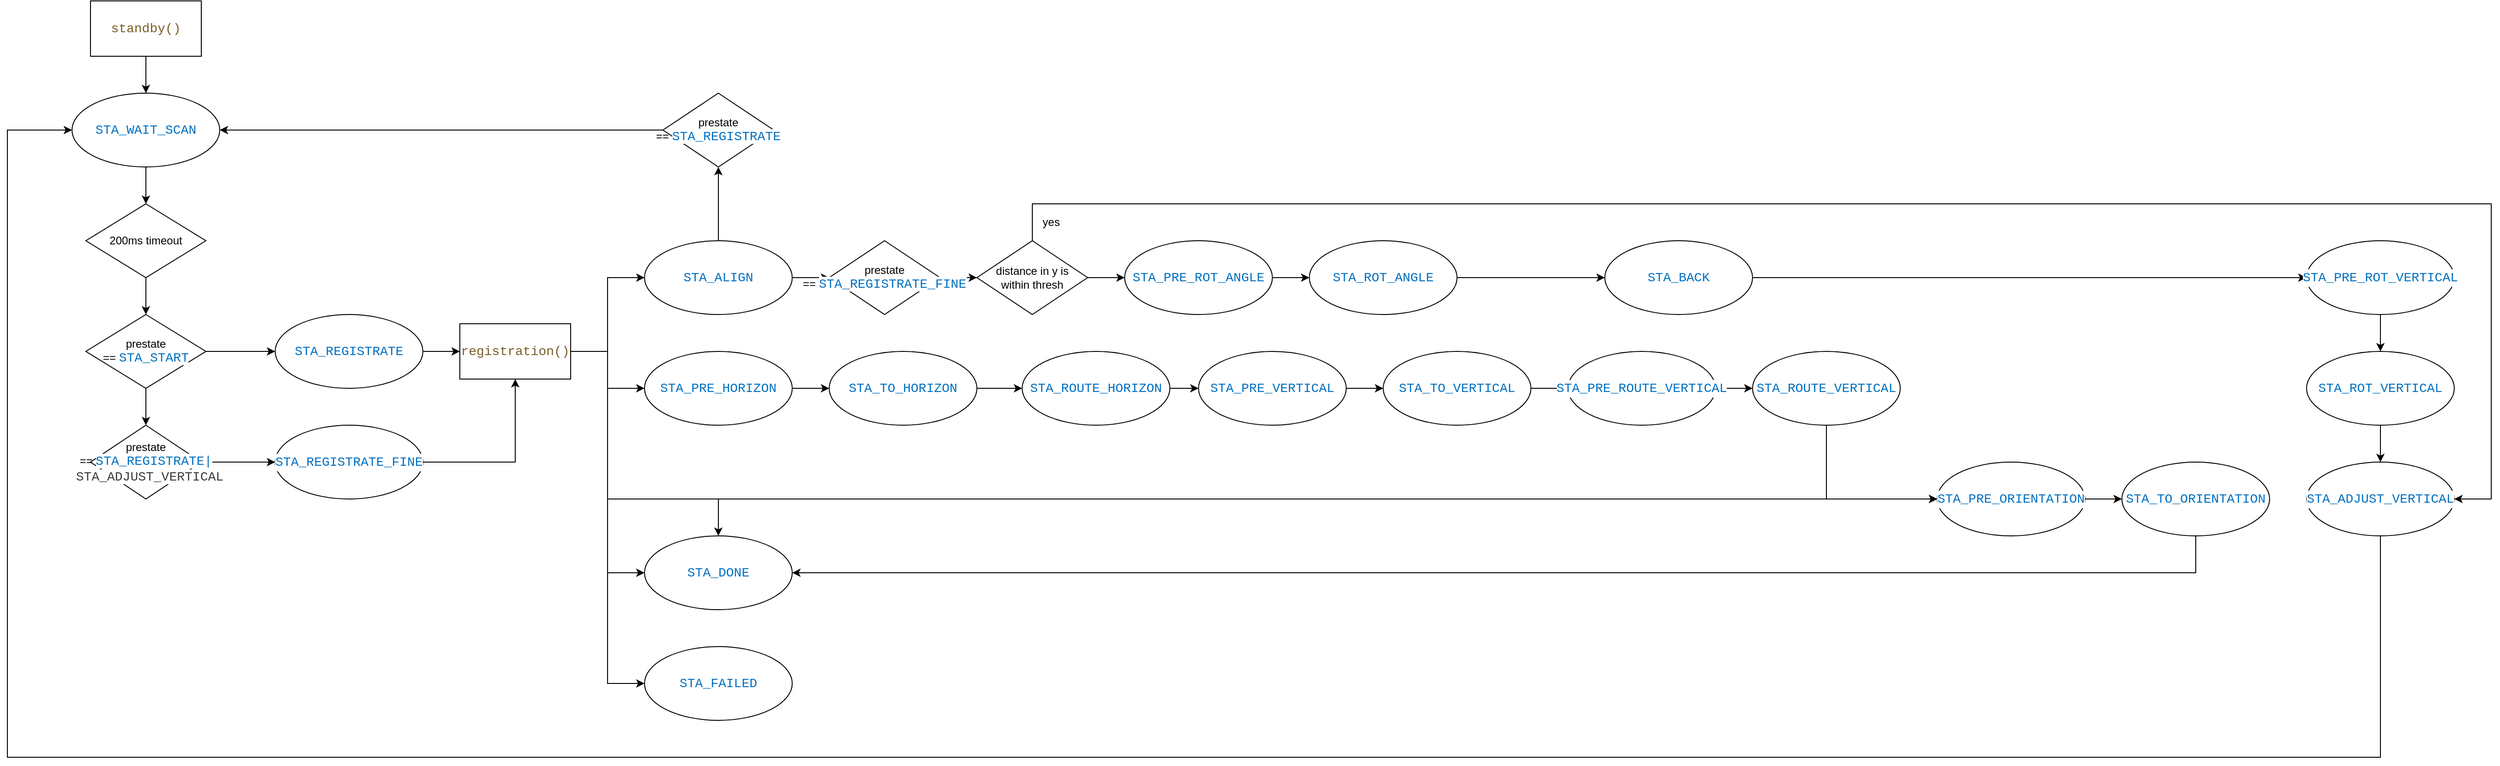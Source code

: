 <mxfile version="24.5.5" type="device">
  <diagram id="l9FWyBnDOOhg4U37SiNT" name="Page-1">
    <mxGraphModel dx="1278" dy="765" grid="1" gridSize="10" guides="1" tooltips="1" connect="1" arrows="1" fold="1" page="1" pageScale="1" pageWidth="1169" pageHeight="827" math="0" shadow="0">
      <root>
        <mxCell id="0" />
        <mxCell id="1" parent="0" />
        <mxCell id="QoWHIV-kgEG8GxANQtbI-22" style="edgeStyle=orthogonalEdgeStyle;rounded=0;orthogonalLoop=1;jettySize=auto;html=1;entryX=0;entryY=0.5;entryDx=0;entryDy=0;" parent="1" source="QoWHIV-kgEG8GxANQtbI-1" target="QoWHIV-kgEG8GxANQtbI-21" edge="1">
          <mxGeometry relative="1" as="geometry" />
        </mxCell>
        <mxCell id="QoWHIV-kgEG8GxANQtbI-33" style="edgeStyle=orthogonalEdgeStyle;rounded=0;orthogonalLoop=1;jettySize=auto;html=1;entryX=0.5;entryY=1;entryDx=0;entryDy=0;" parent="1" source="QoWHIV-kgEG8GxANQtbI-1" target="QoWHIV-kgEG8GxANQtbI-30" edge="1">
          <mxGeometry relative="1" as="geometry" />
        </mxCell>
        <mxCell id="QoWHIV-kgEG8GxANQtbI-1" value="&#xa;&#xa;&lt;div style=&quot;color: rgb(0, 0, 0); background-color: rgb(255, 255, 255); font-family: consolas, &amp;quot;courier new&amp;quot;, monospace; font-weight: normal; font-size: 14px; line-height: 19px;&quot;&gt;&lt;div&gt;&lt;span style=&quot;color: #0070c1&quot;&gt;STA_ALIGN&lt;/span&gt;&lt;/div&gt;&lt;/div&gt;&#xa;&#xa;" style="ellipse;whiteSpace=wrap;html=1;" parent="1" vertex="1">
          <mxGeometry x="760" y="320" width="160" height="80" as="geometry" />
        </mxCell>
        <mxCell id="QoWHIV-kgEG8GxANQtbI-6" style="edgeStyle=orthogonalEdgeStyle;rounded=0;orthogonalLoop=1;jettySize=auto;html=1;exitX=0.5;exitY=1;exitDx=0;exitDy=0;entryX=0.5;entryY=0;entryDx=0;entryDy=0;" parent="1" source="QoWHIV-kgEG8GxANQtbI-2" target="QoWHIV-kgEG8GxANQtbI-5" edge="1">
          <mxGeometry relative="1" as="geometry" />
        </mxCell>
        <mxCell id="QoWHIV-kgEG8GxANQtbI-2" value="&lt;div style=&quot;background-color: rgb(255 , 255 , 255) ; font-family: &amp;#34;consolas&amp;#34; , &amp;#34;courier new&amp;#34; , monospace ; font-size: 14px ; line-height: 19px&quot;&gt;&lt;span style=&quot;color: #0070c1&quot;&gt;STA_WAIT_SCAN&lt;/span&gt;&lt;/div&gt;" style="ellipse;whiteSpace=wrap;html=1;" parent="1" vertex="1">
          <mxGeometry x="140" y="160" width="160" height="80" as="geometry" />
        </mxCell>
        <mxCell id="QoWHIV-kgEG8GxANQtbI-4" style="edgeStyle=orthogonalEdgeStyle;rounded=0;orthogonalLoop=1;jettySize=auto;html=1;exitX=0.5;exitY=1;exitDx=0;exitDy=0;entryX=0.5;entryY=0;entryDx=0;entryDy=0;" parent="1" source="QoWHIV-kgEG8GxANQtbI-3" target="QoWHIV-kgEG8GxANQtbI-2" edge="1">
          <mxGeometry relative="1" as="geometry" />
        </mxCell>
        <mxCell id="QoWHIV-kgEG8GxANQtbI-3" value="&lt;div style=&quot;background-color: rgb(255 , 255 , 255) ; font-family: &amp;#34;consolas&amp;#34; , &amp;#34;courier new&amp;#34; , monospace ; font-size: 14px ; line-height: 19px&quot;&gt;&lt;span style=&quot;color: #795e26&quot;&gt;standby()&lt;/span&gt;&lt;/div&gt;" style="rounded=0;whiteSpace=wrap;html=1;" parent="1" vertex="1">
          <mxGeometry x="160" y="60" width="120" height="60" as="geometry" />
        </mxCell>
        <mxCell id="QoWHIV-kgEG8GxANQtbI-12" style="edgeStyle=orthogonalEdgeStyle;rounded=0;orthogonalLoop=1;jettySize=auto;html=1;exitX=0.5;exitY=1;exitDx=0;exitDy=0;entryX=0.5;entryY=0;entryDx=0;entryDy=0;" parent="1" source="QoWHIV-kgEG8GxANQtbI-5" target="QoWHIV-kgEG8GxANQtbI-10" edge="1">
          <mxGeometry relative="1" as="geometry" />
        </mxCell>
        <mxCell id="QoWHIV-kgEG8GxANQtbI-5" value="200ms timeout" style="rhombus;whiteSpace=wrap;html=1;" parent="1" vertex="1">
          <mxGeometry x="155" y="280" width="130" height="80" as="geometry" />
        </mxCell>
        <mxCell id="QoWHIV-kgEG8GxANQtbI-17" style="edgeStyle=orthogonalEdgeStyle;rounded=0;orthogonalLoop=1;jettySize=auto;html=1;exitX=1;exitY=0.5;exitDx=0;exitDy=0;entryX=0;entryY=0.5;entryDx=0;entryDy=0;" parent="1" source="QoWHIV-kgEG8GxANQtbI-8" target="QoWHIV-kgEG8GxANQtbI-16" edge="1">
          <mxGeometry relative="1" as="geometry" />
        </mxCell>
        <mxCell id="QoWHIV-kgEG8GxANQtbI-8" value="&#xa;&#xa;&lt;div style=&quot;color: rgb(0, 0, 0); background-color: rgb(255, 255, 255); font-family: consolas, &amp;quot;courier new&amp;quot;, monospace; font-weight: normal; font-size: 14px; line-height: 19px;&quot;&gt;&lt;div&gt;&lt;span style=&quot;color: #0070c1&quot;&gt;STA_REGISTRATE&lt;/span&gt;&lt;/div&gt;&lt;/div&gt;&#xa;&#xa;" style="ellipse;whiteSpace=wrap;html=1;" parent="1" vertex="1">
          <mxGeometry x="360" y="400" width="160" height="80" as="geometry" />
        </mxCell>
        <mxCell id="QoWHIV-kgEG8GxANQtbI-45" style="edgeStyle=orthogonalEdgeStyle;rounded=0;orthogonalLoop=1;jettySize=auto;html=1;entryX=0.5;entryY=1;entryDx=0;entryDy=0;" parent="1" source="QoWHIV-kgEG8GxANQtbI-9" target="QoWHIV-kgEG8GxANQtbI-16" edge="1">
          <mxGeometry relative="1" as="geometry" />
        </mxCell>
        <mxCell id="QoWHIV-kgEG8GxANQtbI-9" value="&lt;div style=&quot;background-color: rgb(255 , 255 , 255) ; font-family: &amp;#34;consolas&amp;#34; , &amp;#34;courier new&amp;#34; , monospace ; font-size: 14px ; line-height: 19px&quot;&gt;&lt;span style=&quot;color: #0070c1&quot;&gt;STA_REGISTRATE_FINE&lt;/span&gt;&lt;/div&gt;" style="ellipse;whiteSpace=wrap;html=1;" parent="1" vertex="1">
          <mxGeometry x="360" y="520" width="160" height="80" as="geometry" />
        </mxCell>
        <mxCell id="QoWHIV-kgEG8GxANQtbI-11" style="edgeStyle=orthogonalEdgeStyle;rounded=0;orthogonalLoop=1;jettySize=auto;html=1;exitX=1;exitY=0.5;exitDx=0;exitDy=0;entryX=0;entryY=0.5;entryDx=0;entryDy=0;" parent="1" source="QoWHIV-kgEG8GxANQtbI-10" target="QoWHIV-kgEG8GxANQtbI-8" edge="1">
          <mxGeometry relative="1" as="geometry" />
        </mxCell>
        <mxCell id="QoWHIV-kgEG8GxANQtbI-14" style="edgeStyle=orthogonalEdgeStyle;rounded=0;orthogonalLoop=1;jettySize=auto;html=1;exitX=0.5;exitY=1;exitDx=0;exitDy=0;entryX=0.5;entryY=0;entryDx=0;entryDy=0;" parent="1" source="QoWHIV-kgEG8GxANQtbI-10" target="QoWHIV-kgEG8GxANQtbI-13" edge="1">
          <mxGeometry relative="1" as="geometry" />
        </mxCell>
        <mxCell id="QoWHIV-kgEG8GxANQtbI-10" value="prestate ==&amp;nbsp;&lt;span style=&quot;color: rgb(0 , 112 , 193) ; background-color: rgb(255 , 255 , 255) ; font-family: &amp;#34;consolas&amp;#34; , &amp;#34;courier new&amp;#34; , monospace ; font-size: 14px&quot;&gt;STA_START&lt;/span&gt;" style="rhombus;whiteSpace=wrap;html=1;" parent="1" vertex="1">
          <mxGeometry x="155" y="400" width="130" height="80" as="geometry" />
        </mxCell>
        <mxCell id="QoWHIV-kgEG8GxANQtbI-15" style="edgeStyle=orthogonalEdgeStyle;rounded=0;orthogonalLoop=1;jettySize=auto;html=1;entryX=0;entryY=0.5;entryDx=0;entryDy=0;" parent="1" source="QoWHIV-kgEG8GxANQtbI-13" target="QoWHIV-kgEG8GxANQtbI-9" edge="1">
          <mxGeometry relative="1" as="geometry" />
        </mxCell>
        <mxCell id="QoWHIV-kgEG8GxANQtbI-13" value="prestate ==&amp;nbsp;&lt;span style=&quot;color: rgb(0 , 112 , 193) ; background-color: rgb(255 , 255 , 255) ; font-family: &amp;quot;consolas&amp;quot; , &amp;quot;courier new&amp;quot; , monospace ; font-size: 14px&quot;&gt;STA_REGISTRATE|&lt;/span&gt;&lt;div&gt;&lt;span style=&quot;color: rgb(0 , 112 , 193) ; background-color: rgb(255 , 255 , 255) ; font-family: &amp;quot;consolas&amp;quot; , &amp;quot;courier new&amp;quot; , monospace ; font-size: 14px&quot;&gt;&amp;nbsp;&lt;/span&gt;&lt;span style=&quot;background-color: rgb(255, 255, 255); color: rgb(59, 59, 59); font-family: Consolas, &amp;quot;Courier New&amp;quot;, monospace; font-size: 14px; white-space: pre;&quot;&gt;STA_ADJUST_VERTICAL&lt;/span&gt;&lt;/div&gt;" style="rhombus;whiteSpace=wrap;html=1;" parent="1" vertex="1">
          <mxGeometry x="160" y="520" width="120" height="80" as="geometry" />
        </mxCell>
        <mxCell id="QoWHIV-kgEG8GxANQtbI-19" style="edgeStyle=orthogonalEdgeStyle;rounded=0;orthogonalLoop=1;jettySize=auto;html=1;entryX=0;entryY=0.5;entryDx=0;entryDy=0;" parent="1" source="QoWHIV-kgEG8GxANQtbI-16" target="QoWHIV-kgEG8GxANQtbI-1" edge="1">
          <mxGeometry relative="1" as="geometry" />
        </mxCell>
        <mxCell id="QoWHIV-kgEG8GxANQtbI-20" style="edgeStyle=orthogonalEdgeStyle;rounded=0;orthogonalLoop=1;jettySize=auto;html=1;entryX=0;entryY=0.5;entryDx=0;entryDy=0;" parent="1" source="QoWHIV-kgEG8GxANQtbI-16" target="QoWHIV-kgEG8GxANQtbI-18" edge="1">
          <mxGeometry relative="1" as="geometry" />
        </mxCell>
        <mxCell id="QoWHIV-kgEG8GxANQtbI-47" style="edgeStyle=orthogonalEdgeStyle;rounded=0;orthogonalLoop=1;jettySize=auto;html=1;entryX=0;entryY=0.5;entryDx=0;entryDy=0;" parent="1" source="QoWHIV-kgEG8GxANQtbI-16" target="QoWHIV-kgEG8GxANQtbI-46" edge="1">
          <mxGeometry relative="1" as="geometry" />
        </mxCell>
        <mxCell id="QoWHIV-kgEG8GxANQtbI-71" style="edgeStyle=orthogonalEdgeStyle;rounded=0;orthogonalLoop=1;jettySize=auto;html=1;entryX=0;entryY=0.5;entryDx=0;entryDy=0;" parent="1" source="QoWHIV-kgEG8GxANQtbI-16" target="QoWHIV-kgEG8GxANQtbI-70" edge="1">
          <mxGeometry relative="1" as="geometry" />
        </mxCell>
        <mxCell id="QoWHIV-kgEG8GxANQtbI-74" style="edgeStyle=orthogonalEdgeStyle;rounded=0;orthogonalLoop=1;jettySize=auto;html=1;exitX=1;exitY=0.5;exitDx=0;exitDy=0;entryX=0;entryY=0.5;entryDx=0;entryDy=0;" parent="1" source="QoWHIV-kgEG8GxANQtbI-16" target="QoWHIV-kgEG8GxANQtbI-64" edge="1">
          <mxGeometry relative="1" as="geometry">
            <Array as="points">
              <mxPoint x="720" y="440" />
              <mxPoint x="720" y="600" />
            </Array>
          </mxGeometry>
        </mxCell>
        <mxCell id="QoWHIV-kgEG8GxANQtbI-16" value="&lt;div style=&quot;background-color: rgb(255 , 255 , 255) ; font-family: &amp;#34;consolas&amp;#34; , &amp;#34;courier new&amp;#34; , monospace ; font-size: 14px ; line-height: 19px&quot;&gt;&lt;span style=&quot;color: #795e26&quot;&gt;registration()&lt;/span&gt;&lt;/div&gt;" style="rounded=0;whiteSpace=wrap;html=1;" parent="1" vertex="1">
          <mxGeometry x="560" y="410" width="120" height="60" as="geometry" />
        </mxCell>
        <mxCell id="QoWHIV-kgEG8GxANQtbI-18" value="&lt;div style=&quot;background-color: rgb(255 , 255 , 255) ; font-family: &amp;#34;consolas&amp;#34; , &amp;#34;courier new&amp;#34; , monospace ; font-size: 14px ; line-height: 19px&quot;&gt;&lt;span style=&quot;color: #0070c1&quot;&gt;STA_FAILED&lt;/span&gt;&lt;/div&gt;" style="ellipse;whiteSpace=wrap;html=1;" parent="1" vertex="1">
          <mxGeometry x="760" y="760" width="160" height="80" as="geometry" />
        </mxCell>
        <mxCell id="QoWHIV-kgEG8GxANQtbI-25" style="edgeStyle=orthogonalEdgeStyle;rounded=0;orthogonalLoop=1;jettySize=auto;html=1;entryX=0;entryY=0.5;entryDx=0;entryDy=0;" parent="1" source="QoWHIV-kgEG8GxANQtbI-21" target="QoWHIV-kgEG8GxANQtbI-24" edge="1">
          <mxGeometry relative="1" as="geometry" />
        </mxCell>
        <mxCell id="QoWHIV-kgEG8GxANQtbI-21" value="prestate ==&amp;nbsp;&lt;span style=&quot;color: rgb(0 , 112 , 193) ; background-color: rgb(255 , 255 , 255) ; font-family: &amp;#34;consolas&amp;#34; , &amp;#34;courier new&amp;#34; , monospace ; font-size: 14px&quot;&gt;STA_REGISTRATE_FINE&lt;/span&gt;" style="rhombus;whiteSpace=wrap;html=1;" parent="1" vertex="1">
          <mxGeometry x="960" y="320" width="120" height="80" as="geometry" />
        </mxCell>
        <mxCell id="QoWHIV-kgEG8GxANQtbI-27" style="edgeStyle=orthogonalEdgeStyle;rounded=0;orthogonalLoop=1;jettySize=auto;html=1;exitX=0.5;exitY=0;exitDx=0;exitDy=0;entryX=1;entryY=0.5;entryDx=0;entryDy=0;" parent="1" source="QoWHIV-kgEG8GxANQtbI-24" target="QoWHIV-kgEG8GxANQtbI-42" edge="1">
          <mxGeometry relative="1" as="geometry">
            <mxPoint x="1180" y="280" as="targetPoint" />
            <Array as="points">
              <mxPoint x="1180" y="280" />
              <mxPoint x="2760" y="280" />
              <mxPoint x="2760" y="600" />
            </Array>
          </mxGeometry>
        </mxCell>
        <mxCell id="QoWHIV-kgEG8GxANQtbI-29" style="edgeStyle=orthogonalEdgeStyle;rounded=0;orthogonalLoop=1;jettySize=auto;html=1;entryX=0;entryY=0.5;entryDx=0;entryDy=0;" parent="1" source="QoWHIV-kgEG8GxANQtbI-24" target="QoWHIV-kgEG8GxANQtbI-26" edge="1">
          <mxGeometry relative="1" as="geometry" />
        </mxCell>
        <mxCell id="QoWHIV-kgEG8GxANQtbI-24" value="distance in y is&lt;br&gt;within thresh" style="rhombus;whiteSpace=wrap;html=1;" parent="1" vertex="1">
          <mxGeometry x="1120" y="320" width="120" height="80" as="geometry" />
        </mxCell>
        <mxCell id="QoWHIV-kgEG8GxANQtbI-35" style="edgeStyle=orthogonalEdgeStyle;rounded=0;orthogonalLoop=1;jettySize=auto;html=1;entryX=0;entryY=0.5;entryDx=0;entryDy=0;" parent="1" source="QoWHIV-kgEG8GxANQtbI-26" target="QoWHIV-kgEG8GxANQtbI-34" edge="1">
          <mxGeometry relative="1" as="geometry" />
        </mxCell>
        <mxCell id="QoWHIV-kgEG8GxANQtbI-26" value="&lt;div style=&quot;background-color: rgb(255 , 255 , 255) ; font-family: &amp;#34;consolas&amp;#34; , &amp;#34;courier new&amp;#34; , monospace ; font-size: 14px ; line-height: 19px&quot;&gt;&lt;span style=&quot;color: #0070c1&quot;&gt;STA_PRE_ROT_ANGLE&lt;/span&gt;&lt;/div&gt;" style="ellipse;whiteSpace=wrap;html=1;" parent="1" vertex="1">
          <mxGeometry x="1280" y="320" width="160" height="80" as="geometry" />
        </mxCell>
        <mxCell id="QoWHIV-kgEG8GxANQtbI-28" value="yes" style="text;html=1;align=center;verticalAlign=middle;resizable=0;points=[];autosize=1;strokeColor=none;fillColor=none;" parent="1" vertex="1">
          <mxGeometry x="1185" y="290" width="30" height="20" as="geometry" />
        </mxCell>
        <mxCell id="QoWHIV-kgEG8GxANQtbI-32" style="edgeStyle=orthogonalEdgeStyle;rounded=0;orthogonalLoop=1;jettySize=auto;html=1;exitX=0;exitY=0.5;exitDx=0;exitDy=0;entryX=1;entryY=0.5;entryDx=0;entryDy=0;" parent="1" source="QoWHIV-kgEG8GxANQtbI-30" target="QoWHIV-kgEG8GxANQtbI-2" edge="1">
          <mxGeometry relative="1" as="geometry" />
        </mxCell>
        <mxCell id="QoWHIV-kgEG8GxANQtbI-30" value="prestate ==&amp;nbsp;&lt;span style=&quot;color: rgb(0 , 112 , 193) ; background-color: rgb(255 , 255 , 255) ; font-family: &amp;#34;consolas&amp;#34; , &amp;#34;courier new&amp;#34; , monospace ; font-size: 14px&quot;&gt;STA_REGISTRATE&lt;/span&gt;" style="rhombus;whiteSpace=wrap;html=1;" parent="1" vertex="1">
          <mxGeometry x="780" y="160" width="120" height="80" as="geometry" />
        </mxCell>
        <mxCell id="QoWHIV-kgEG8GxANQtbI-38" style="edgeStyle=orthogonalEdgeStyle;rounded=0;orthogonalLoop=1;jettySize=auto;html=1;entryX=0;entryY=0.5;entryDx=0;entryDy=0;" parent="1" source="QoWHIV-kgEG8GxANQtbI-34" target="QoWHIV-kgEG8GxANQtbI-36" edge="1">
          <mxGeometry relative="1" as="geometry" />
        </mxCell>
        <mxCell id="QoWHIV-kgEG8GxANQtbI-34" value="&lt;div style=&quot;background-color: rgb(255 , 255 , 255) ; font-family: &amp;#34;consolas&amp;#34; , &amp;#34;courier new&amp;#34; , monospace ; font-size: 14px ; line-height: 19px&quot;&gt;&lt;div style=&quot;font-family: &amp;#34;consolas&amp;#34; , &amp;#34;courier new&amp;#34; , monospace ; line-height: 19px&quot;&gt;&lt;span style=&quot;color: #0070c1&quot;&gt;STA_ROT_ANGLE&lt;/span&gt;&lt;/div&gt;&lt;/div&gt;" style="ellipse;whiteSpace=wrap;html=1;" parent="1" vertex="1">
          <mxGeometry x="1480" y="320" width="160" height="80" as="geometry" />
        </mxCell>
        <mxCell id="QoWHIV-kgEG8GxANQtbI-39" style="edgeStyle=orthogonalEdgeStyle;rounded=0;orthogonalLoop=1;jettySize=auto;html=1;entryX=0;entryY=0.5;entryDx=0;entryDy=0;" parent="1" source="QoWHIV-kgEG8GxANQtbI-36" target="QoWHIV-kgEG8GxANQtbI-37" edge="1">
          <mxGeometry relative="1" as="geometry" />
        </mxCell>
        <mxCell id="QoWHIV-kgEG8GxANQtbI-36" value="&lt;div style=&quot;background-color: rgb(255 , 255 , 255) ; font-family: &amp;#34;consolas&amp;#34; , &amp;#34;courier new&amp;#34; , monospace ; font-size: 14px ; line-height: 19px&quot;&gt;&lt;div style=&quot;font-family: &amp;#34;consolas&amp;#34; , &amp;#34;courier new&amp;#34; , monospace ; line-height: 19px&quot;&gt;&lt;div style=&quot;font-family: &amp;#34;consolas&amp;#34; , &amp;#34;courier new&amp;#34; , monospace ; line-height: 19px&quot;&gt;&lt;span style=&quot;color: #0070c1&quot;&gt;STA_BACK&lt;/span&gt;&lt;/div&gt;&lt;/div&gt;&lt;/div&gt;" style="ellipse;whiteSpace=wrap;html=1;" parent="1" vertex="1">
          <mxGeometry x="1800" y="320" width="160" height="80" as="geometry" />
        </mxCell>
        <mxCell id="QoWHIV-kgEG8GxANQtbI-41" style="edgeStyle=orthogonalEdgeStyle;rounded=0;orthogonalLoop=1;jettySize=auto;html=1;entryX=0.5;entryY=0;entryDx=0;entryDy=0;" parent="1" source="QoWHIV-kgEG8GxANQtbI-37" target="QoWHIV-kgEG8GxANQtbI-40" edge="1">
          <mxGeometry relative="1" as="geometry" />
        </mxCell>
        <mxCell id="QoWHIV-kgEG8GxANQtbI-37" value="&lt;div style=&quot;background-color: rgb(255 , 255 , 255) ; font-family: &amp;#34;consolas&amp;#34; , &amp;#34;courier new&amp;#34; , monospace ; font-size: 14px ; line-height: 19px&quot;&gt;&lt;div style=&quot;font-family: &amp;#34;consolas&amp;#34; , &amp;#34;courier new&amp;#34; , monospace ; line-height: 19px&quot;&gt;&lt;div style=&quot;font-family: &amp;#34;consolas&amp;#34; , &amp;#34;courier new&amp;#34; , monospace ; line-height: 19px&quot;&gt;&lt;div style=&quot;font-family: &amp;#34;consolas&amp;#34; , &amp;#34;courier new&amp;#34; , monospace ; line-height: 19px&quot;&gt;&lt;span style=&quot;color: #0070c1&quot;&gt;STA_PRE_ROT_VERTICAL&lt;/span&gt;&lt;/div&gt;&lt;/div&gt;&lt;/div&gt;&lt;/div&gt;" style="ellipse;whiteSpace=wrap;html=1;" parent="1" vertex="1">
          <mxGeometry x="2560" y="320" width="160" height="80" as="geometry" />
        </mxCell>
        <mxCell id="QoWHIV-kgEG8GxANQtbI-43" style="edgeStyle=orthogonalEdgeStyle;rounded=0;orthogonalLoop=1;jettySize=auto;html=1;exitX=0.5;exitY=1;exitDx=0;exitDy=0;entryX=0.5;entryY=0;entryDx=0;entryDy=0;" parent="1" source="QoWHIV-kgEG8GxANQtbI-40" target="QoWHIV-kgEG8GxANQtbI-42" edge="1">
          <mxGeometry relative="1" as="geometry" />
        </mxCell>
        <mxCell id="QoWHIV-kgEG8GxANQtbI-40" value="&lt;div style=&quot;background-color: rgb(255 , 255 , 255) ; font-family: &amp;#34;consolas&amp;#34; , &amp;#34;courier new&amp;#34; , monospace ; font-size: 14px ; line-height: 19px&quot;&gt;&lt;div style=&quot;font-family: &amp;#34;consolas&amp;#34; , &amp;#34;courier new&amp;#34; , monospace ; line-height: 19px&quot;&gt;&lt;div style=&quot;font-family: &amp;#34;consolas&amp;#34; , &amp;#34;courier new&amp;#34; , monospace ; line-height: 19px&quot;&gt;&lt;div style=&quot;font-family: &amp;#34;consolas&amp;#34; , &amp;#34;courier new&amp;#34; , monospace ; line-height: 19px&quot;&gt;&lt;div style=&quot;font-family: &amp;#34;consolas&amp;#34; , &amp;#34;courier new&amp;#34; , monospace ; line-height: 19px&quot;&gt;&lt;span style=&quot;color: #0070c1&quot;&gt;STA_ROT_VERTICAL&lt;/span&gt;&lt;/div&gt;&lt;/div&gt;&lt;/div&gt;&lt;/div&gt;&lt;/div&gt;" style="ellipse;whiteSpace=wrap;html=1;" parent="1" vertex="1">
          <mxGeometry x="2560" y="440" width="160" height="80" as="geometry" />
        </mxCell>
        <mxCell id="QoWHIV-kgEG8GxANQtbI-44" style="edgeStyle=orthogonalEdgeStyle;rounded=0;orthogonalLoop=1;jettySize=auto;html=1;exitX=0.5;exitY=1;exitDx=0;exitDy=0;entryX=0;entryY=0.5;entryDx=0;entryDy=0;" parent="1" source="QoWHIV-kgEG8GxANQtbI-42" target="QoWHIV-kgEG8GxANQtbI-2" edge="1">
          <mxGeometry relative="1" as="geometry">
            <Array as="points">
              <mxPoint x="2640" y="880" />
              <mxPoint x="70" y="880" />
              <mxPoint x="70" y="200" />
            </Array>
          </mxGeometry>
        </mxCell>
        <mxCell id="QoWHIV-kgEG8GxANQtbI-42" value="&lt;div style=&quot;background-color: rgb(255 , 255 , 255) ; font-family: &amp;#34;consolas&amp;#34; , &amp;#34;courier new&amp;#34; , monospace ; font-size: 14px ; line-height: 19px&quot;&gt;&lt;div style=&quot;font-family: &amp;#34;consolas&amp;#34; , &amp;#34;courier new&amp;#34; , monospace ; line-height: 19px&quot;&gt;&lt;div style=&quot;font-family: &amp;#34;consolas&amp;#34; , &amp;#34;courier new&amp;#34; , monospace ; line-height: 19px&quot;&gt;&lt;div style=&quot;font-family: &amp;#34;consolas&amp;#34; , &amp;#34;courier new&amp;#34; , monospace ; line-height: 19px&quot;&gt;&lt;div style=&quot;font-family: &amp;#34;consolas&amp;#34; , &amp;#34;courier new&amp;#34; , monospace ; line-height: 19px&quot;&gt;&lt;div style=&quot;font-family: &amp;#34;consolas&amp;#34; , &amp;#34;courier new&amp;#34; , monospace ; line-height: 19px&quot;&gt;&lt;span style=&quot;color: #0070c1&quot;&gt;STA_ADJUST_VERTICAL&lt;/span&gt;&lt;/div&gt;&lt;/div&gt;&lt;/div&gt;&lt;/div&gt;&lt;/div&gt;&lt;/div&gt;" style="ellipse;whiteSpace=wrap;html=1;" parent="1" vertex="1">
          <mxGeometry x="2560" y="560" width="160" height="80" as="geometry" />
        </mxCell>
        <mxCell id="QoWHIV-kgEG8GxANQtbI-49" style="edgeStyle=orthogonalEdgeStyle;rounded=0;orthogonalLoop=1;jettySize=auto;html=1;exitX=1;exitY=0.5;exitDx=0;exitDy=0;entryX=0;entryY=0.5;entryDx=0;entryDy=0;" parent="1" source="QoWHIV-kgEG8GxANQtbI-46" target="QoWHIV-kgEG8GxANQtbI-48" edge="1">
          <mxGeometry relative="1" as="geometry" />
        </mxCell>
        <mxCell id="QoWHIV-kgEG8GxANQtbI-46" value="&lt;div style=&quot;background-color: rgb(255 , 255 , 255) ; font-family: &amp;#34;consolas&amp;#34; , &amp;#34;courier new&amp;#34; , monospace ; font-size: 14px ; line-height: 19px&quot;&gt;&lt;div style=&quot;font-family: &amp;#34;consolas&amp;#34; , &amp;#34;courier new&amp;#34; , monospace ; line-height: 19px&quot;&gt;&lt;span style=&quot;color: #0070c1&quot;&gt;STA_PRE_HORIZON&lt;/span&gt;&lt;/div&gt;&lt;/div&gt;" style="ellipse;whiteSpace=wrap;html=1;" parent="1" vertex="1">
          <mxGeometry x="760" y="440" width="160" height="80" as="geometry" />
        </mxCell>
        <mxCell id="QoWHIV-kgEG8GxANQtbI-51" style="edgeStyle=orthogonalEdgeStyle;rounded=0;orthogonalLoop=1;jettySize=auto;html=1;exitX=1;exitY=0.5;exitDx=0;exitDy=0;entryX=0;entryY=0.5;entryDx=0;entryDy=0;" parent="1" source="QoWHIV-kgEG8GxANQtbI-48" target="QoWHIV-kgEG8GxANQtbI-50" edge="1">
          <mxGeometry relative="1" as="geometry" />
        </mxCell>
        <mxCell id="QoWHIV-kgEG8GxANQtbI-48" value="&lt;div style=&quot;background-color: rgb(255 , 255 , 255) ; font-family: &amp;#34;consolas&amp;#34; , &amp;#34;courier new&amp;#34; , monospace ; font-size: 14px ; line-height: 19px&quot;&gt;&lt;div style=&quot;font-family: &amp;#34;consolas&amp;#34; , &amp;#34;courier new&amp;#34; , monospace ; line-height: 19px&quot;&gt;&lt;div style=&quot;font-family: &amp;#34;consolas&amp;#34; , &amp;#34;courier new&amp;#34; , monospace ; line-height: 19px&quot;&gt;&lt;span style=&quot;color: #0070c1&quot;&gt;STA_TO_HORIZON&lt;/span&gt;&lt;/div&gt;&lt;/div&gt;&lt;/div&gt;" style="ellipse;whiteSpace=wrap;html=1;" parent="1" vertex="1">
          <mxGeometry x="960" y="440" width="160" height="80" as="geometry" />
        </mxCell>
        <mxCell id="QoWHIV-kgEG8GxANQtbI-55" style="edgeStyle=orthogonalEdgeStyle;rounded=0;orthogonalLoop=1;jettySize=auto;html=1;exitX=1;exitY=0.5;exitDx=0;exitDy=0;entryX=0;entryY=0.5;entryDx=0;entryDy=0;" parent="1" source="QoWHIV-kgEG8GxANQtbI-50" target="QoWHIV-kgEG8GxANQtbI-52" edge="1">
          <mxGeometry relative="1" as="geometry" />
        </mxCell>
        <mxCell id="QoWHIV-kgEG8GxANQtbI-50" value="&lt;div style=&quot;background-color: rgb(255 , 255 , 255) ; font-family: &amp;#34;consolas&amp;#34; , &amp;#34;courier new&amp;#34; , monospace ; font-size: 14px ; line-height: 19px&quot;&gt;&lt;div style=&quot;font-family: &amp;#34;consolas&amp;#34; , &amp;#34;courier new&amp;#34; , monospace ; line-height: 19px&quot;&gt;&lt;div style=&quot;font-family: &amp;#34;consolas&amp;#34; , &amp;#34;courier new&amp;#34; , monospace ; line-height: 19px&quot;&gt;&lt;div style=&quot;font-family: &amp;#34;consolas&amp;#34; , &amp;#34;courier new&amp;#34; , monospace ; line-height: 19px&quot;&gt;&lt;span style=&quot;color: #0070c1&quot;&gt;STA_ROUTE_HORIZON&lt;/span&gt;&lt;/div&gt;&lt;/div&gt;&lt;/div&gt;&lt;/div&gt;" style="ellipse;whiteSpace=wrap;html=1;" parent="1" vertex="1">
          <mxGeometry x="1169" y="440" width="160" height="80" as="geometry" />
        </mxCell>
        <mxCell id="QoWHIV-kgEG8GxANQtbI-57" style="edgeStyle=orthogonalEdgeStyle;rounded=0;orthogonalLoop=1;jettySize=auto;html=1;entryX=0;entryY=0.5;entryDx=0;entryDy=0;" parent="1" source="QoWHIV-kgEG8GxANQtbI-52" target="QoWHIV-kgEG8GxANQtbI-56" edge="1">
          <mxGeometry relative="1" as="geometry" />
        </mxCell>
        <mxCell id="QoWHIV-kgEG8GxANQtbI-52" value="&lt;div style=&quot;background-color: rgb(255 , 255 , 255) ; font-family: &amp;#34;consolas&amp;#34; , &amp;#34;courier new&amp;#34; , monospace ; font-size: 14px ; line-height: 19px&quot;&gt;&lt;div style=&quot;font-family: &amp;#34;consolas&amp;#34; , &amp;#34;courier new&amp;#34; , monospace ; line-height: 19px&quot;&gt;&lt;div style=&quot;font-family: &amp;#34;consolas&amp;#34; , &amp;#34;courier new&amp;#34; , monospace ; line-height: 19px&quot;&gt;&lt;div style=&quot;font-family: &amp;#34;consolas&amp;#34; , &amp;#34;courier new&amp;#34; , monospace ; line-height: 19px&quot;&gt;&lt;div style=&quot;font-family: &amp;#34;consolas&amp;#34; , &amp;#34;courier new&amp;#34; , monospace ; line-height: 19px&quot;&gt;&lt;span style=&quot;color: #0070c1&quot;&gt;STA_PRE_VERTICAL&lt;/span&gt;&lt;/div&gt;&lt;/div&gt;&lt;/div&gt;&lt;/div&gt;&lt;/div&gt;" style="ellipse;whiteSpace=wrap;html=1;" parent="1" vertex="1">
          <mxGeometry x="1360" y="440" width="160" height="80" as="geometry" />
        </mxCell>
        <mxCell id="QoWHIV-kgEG8GxANQtbI-59" style="edgeStyle=orthogonalEdgeStyle;rounded=0;orthogonalLoop=1;jettySize=auto;html=1;exitX=1;exitY=0.5;exitDx=0;exitDy=0;entryX=0;entryY=0.5;entryDx=0;entryDy=0;" parent="1" source="QoWHIV-kgEG8GxANQtbI-56" target="QoWHIV-kgEG8GxANQtbI-58" edge="1">
          <mxGeometry relative="1" as="geometry" />
        </mxCell>
        <mxCell id="QoWHIV-kgEG8GxANQtbI-56" value="&lt;div style=&quot;background-color: rgb(255 , 255 , 255) ; font-family: &amp;#34;consolas&amp;#34; , &amp;#34;courier new&amp;#34; , monospace ; font-size: 14px ; line-height: 19px&quot;&gt;&lt;div style=&quot;font-family: &amp;#34;consolas&amp;#34; , &amp;#34;courier new&amp;#34; , monospace ; line-height: 19px&quot;&gt;&lt;div style=&quot;font-family: &amp;#34;consolas&amp;#34; , &amp;#34;courier new&amp;#34; , monospace ; line-height: 19px&quot;&gt;&lt;div style=&quot;font-family: &amp;#34;consolas&amp;#34; , &amp;#34;courier new&amp;#34; , monospace ; line-height: 19px&quot;&gt;&lt;div style=&quot;font-family: &amp;#34;consolas&amp;#34; , &amp;#34;courier new&amp;#34; , monospace ; line-height: 19px&quot;&gt;&lt;div style=&quot;font-family: &amp;#34;consolas&amp;#34; , &amp;#34;courier new&amp;#34; , monospace ; line-height: 19px&quot;&gt;&lt;span style=&quot;color: #0070c1&quot;&gt;STA_TO_VERTICAL&lt;/span&gt;&lt;/div&gt;&lt;/div&gt;&lt;/div&gt;&lt;/div&gt;&lt;/div&gt;&lt;/div&gt;" style="ellipse;whiteSpace=wrap;html=1;" parent="1" vertex="1">
          <mxGeometry x="1560" y="440" width="160" height="80" as="geometry" />
        </mxCell>
        <mxCell id="QoWHIV-kgEG8GxANQtbI-61" style="edgeStyle=orthogonalEdgeStyle;rounded=0;orthogonalLoop=1;jettySize=auto;html=1;entryX=0;entryY=0.5;entryDx=0;entryDy=0;" parent="1" source="QoWHIV-kgEG8GxANQtbI-58" target="QoWHIV-kgEG8GxANQtbI-60" edge="1">
          <mxGeometry relative="1" as="geometry" />
        </mxCell>
        <mxCell id="QoWHIV-kgEG8GxANQtbI-58" value="&lt;div style=&quot;background-color: rgb(255 , 255 , 255) ; font-family: &amp;#34;consolas&amp;#34; , &amp;#34;courier new&amp;#34; , monospace ; font-size: 14px ; line-height: 19px&quot;&gt;&lt;div style=&quot;font-family: &amp;#34;consolas&amp;#34; , &amp;#34;courier new&amp;#34; , monospace ; line-height: 19px&quot;&gt;&lt;div style=&quot;font-family: &amp;#34;consolas&amp;#34; , &amp;#34;courier new&amp;#34; , monospace ; line-height: 19px&quot;&gt;&lt;div style=&quot;font-family: &amp;#34;consolas&amp;#34; , &amp;#34;courier new&amp;#34; , monospace ; line-height: 19px&quot;&gt;&lt;div style=&quot;font-family: &amp;#34;consolas&amp;#34; , &amp;#34;courier new&amp;#34; , monospace ; line-height: 19px&quot;&gt;&lt;div style=&quot;font-family: &amp;#34;consolas&amp;#34; , &amp;#34;courier new&amp;#34; , monospace ; line-height: 19px&quot;&gt;&lt;div style=&quot;font-family: &amp;#34;consolas&amp;#34; , &amp;#34;courier new&amp;#34; , monospace ; line-height: 19px&quot;&gt;&lt;span style=&quot;color: #0070c1&quot;&gt;STA_PRE_ROUTE_VERTICAL&lt;/span&gt;&lt;/div&gt;&lt;/div&gt;&lt;/div&gt;&lt;/div&gt;&lt;/div&gt;&lt;/div&gt;&lt;/div&gt;" style="ellipse;whiteSpace=wrap;html=1;" parent="1" vertex="1">
          <mxGeometry x="1760" y="440" width="160" height="80" as="geometry" />
        </mxCell>
        <mxCell id="QoWHIV-kgEG8GxANQtbI-66" style="edgeStyle=orthogonalEdgeStyle;rounded=0;orthogonalLoop=1;jettySize=auto;html=1;exitX=0.5;exitY=1;exitDx=0;exitDy=0;entryX=0;entryY=0.5;entryDx=0;entryDy=0;" parent="1" source="QoWHIV-kgEG8GxANQtbI-60" target="QoWHIV-kgEG8GxANQtbI-64" edge="1">
          <mxGeometry relative="1" as="geometry" />
        </mxCell>
        <mxCell id="QoWHIV-kgEG8GxANQtbI-72" style="edgeStyle=orthogonalEdgeStyle;rounded=0;orthogonalLoop=1;jettySize=auto;html=1;entryX=0.5;entryY=0;entryDx=0;entryDy=0;" parent="1" source="QoWHIV-kgEG8GxANQtbI-60" target="QoWHIV-kgEG8GxANQtbI-70" edge="1">
          <mxGeometry relative="1" as="geometry">
            <Array as="points">
              <mxPoint x="2040" y="600" />
              <mxPoint x="840" y="600" />
            </Array>
          </mxGeometry>
        </mxCell>
        <mxCell id="QoWHIV-kgEG8GxANQtbI-60" value="&lt;div style=&quot;background-color: rgb(255 , 255 , 255) ; font-family: &amp;#34;consolas&amp;#34; , &amp;#34;courier new&amp;#34; , monospace ; font-size: 14px ; line-height: 19px&quot;&gt;&lt;div style=&quot;font-family: &amp;#34;consolas&amp;#34; , &amp;#34;courier new&amp;#34; , monospace ; line-height: 19px&quot;&gt;&lt;div style=&quot;font-family: &amp;#34;consolas&amp;#34; , &amp;#34;courier new&amp;#34; , monospace ; line-height: 19px&quot;&gt;&lt;div style=&quot;font-family: &amp;#34;consolas&amp;#34; , &amp;#34;courier new&amp;#34; , monospace ; line-height: 19px&quot;&gt;&lt;div style=&quot;font-family: &amp;#34;consolas&amp;#34; , &amp;#34;courier new&amp;#34; , monospace ; line-height: 19px&quot;&gt;&lt;div style=&quot;font-family: &amp;#34;consolas&amp;#34; , &amp;#34;courier new&amp;#34; , monospace ; line-height: 19px&quot;&gt;&lt;div style=&quot;font-family: &amp;#34;consolas&amp;#34; , &amp;#34;courier new&amp;#34; , monospace ; line-height: 19px&quot;&gt;&lt;div style=&quot;font-family: &amp;#34;consolas&amp;#34; , &amp;#34;courier new&amp;#34; , monospace ; line-height: 19px&quot;&gt;&lt;span style=&quot;color: #0070c1&quot;&gt;STA_ROUTE_VERTICAL&lt;/span&gt;&lt;/div&gt;&lt;/div&gt;&lt;/div&gt;&lt;/div&gt;&lt;/div&gt;&lt;/div&gt;&lt;/div&gt;&lt;/div&gt;" style="ellipse;whiteSpace=wrap;html=1;" parent="1" vertex="1">
          <mxGeometry x="1960" y="440" width="160" height="80" as="geometry" />
        </mxCell>
        <mxCell id="QoWHIV-kgEG8GxANQtbI-68" style="edgeStyle=orthogonalEdgeStyle;rounded=0;orthogonalLoop=1;jettySize=auto;html=1;entryX=0;entryY=0.5;entryDx=0;entryDy=0;" parent="1" source="QoWHIV-kgEG8GxANQtbI-64" target="QoWHIV-kgEG8GxANQtbI-67" edge="1">
          <mxGeometry relative="1" as="geometry" />
        </mxCell>
        <mxCell id="QoWHIV-kgEG8GxANQtbI-64" value="&lt;div style=&quot;background-color: rgb(255 , 255 , 255) ; font-family: &amp;#34;consolas&amp;#34; , &amp;#34;courier new&amp;#34; , monospace ; font-size: 14px ; line-height: 19px&quot;&gt;&lt;div style=&quot;font-family: &amp;#34;consolas&amp;#34; , &amp;#34;courier new&amp;#34; , monospace ; line-height: 19px&quot;&gt;&lt;div style=&quot;font-family: &amp;#34;consolas&amp;#34; , &amp;#34;courier new&amp;#34; , monospace ; line-height: 19px&quot;&gt;&lt;div style=&quot;font-family: &amp;#34;consolas&amp;#34; , &amp;#34;courier new&amp;#34; , monospace ; line-height: 19px&quot;&gt;&lt;div style=&quot;font-family: &amp;#34;consolas&amp;#34; , &amp;#34;courier new&amp;#34; , monospace ; line-height: 19px&quot;&gt;&lt;div style=&quot;font-family: &amp;#34;consolas&amp;#34; , &amp;#34;courier new&amp;#34; , monospace ; line-height: 19px&quot;&gt;&lt;div style=&quot;font-family: &amp;#34;consolas&amp;#34; , &amp;#34;courier new&amp;#34; , monospace ; line-height: 19px&quot;&gt;&lt;div style=&quot;font-family: &amp;#34;consolas&amp;#34; , &amp;#34;courier new&amp;#34; , monospace ; line-height: 19px&quot;&gt;&lt;div style=&quot;font-family: &amp;#34;consolas&amp;#34; , &amp;#34;courier new&amp;#34; , monospace ; line-height: 19px&quot;&gt;&lt;div style=&quot;font-family: &amp;#34;consolas&amp;#34; , &amp;#34;courier new&amp;#34; , monospace ; line-height: 19px&quot;&gt;&lt;span style=&quot;color: #0070c1&quot;&gt;STA_PRE_ORIENTATION&lt;/span&gt;&lt;/div&gt;&lt;/div&gt;&lt;/div&gt;&lt;/div&gt;&lt;/div&gt;&lt;/div&gt;&lt;/div&gt;&lt;/div&gt;&lt;/div&gt;&lt;/div&gt;" style="ellipse;whiteSpace=wrap;html=1;" parent="1" vertex="1">
          <mxGeometry x="2160" y="560" width="160" height="80" as="geometry" />
        </mxCell>
        <mxCell id="QoWHIV-kgEG8GxANQtbI-73" style="edgeStyle=orthogonalEdgeStyle;rounded=0;orthogonalLoop=1;jettySize=auto;html=1;entryX=1;entryY=0.5;entryDx=0;entryDy=0;" parent="1" source="QoWHIV-kgEG8GxANQtbI-67" target="QoWHIV-kgEG8GxANQtbI-70" edge="1">
          <mxGeometry relative="1" as="geometry">
            <Array as="points">
              <mxPoint x="2440" y="680" />
              <mxPoint x="920" y="680" />
            </Array>
          </mxGeometry>
        </mxCell>
        <mxCell id="QoWHIV-kgEG8GxANQtbI-67" value="&lt;div style=&quot;background-color: rgb(255 , 255 , 255) ; font-family: &amp;#34;consolas&amp;#34; , &amp;#34;courier new&amp;#34; , monospace ; font-size: 14px ; line-height: 19px&quot;&gt;&lt;div style=&quot;font-family: &amp;#34;consolas&amp;#34; , &amp;#34;courier new&amp;#34; , monospace ; line-height: 19px&quot;&gt;&lt;div style=&quot;font-family: &amp;#34;consolas&amp;#34; , &amp;#34;courier new&amp;#34; , monospace ; line-height: 19px&quot;&gt;&lt;div style=&quot;font-family: &amp;#34;consolas&amp;#34; , &amp;#34;courier new&amp;#34; , monospace ; line-height: 19px&quot;&gt;&lt;div style=&quot;font-family: &amp;#34;consolas&amp;#34; , &amp;#34;courier new&amp;#34; , monospace ; line-height: 19px&quot;&gt;&lt;div style=&quot;font-family: &amp;#34;consolas&amp;#34; , &amp;#34;courier new&amp;#34; , monospace ; line-height: 19px&quot;&gt;&lt;div style=&quot;font-family: &amp;#34;consolas&amp;#34; , &amp;#34;courier new&amp;#34; , monospace ; line-height: 19px&quot;&gt;&lt;div style=&quot;font-family: &amp;#34;consolas&amp;#34; , &amp;#34;courier new&amp;#34; , monospace ; line-height: 19px&quot;&gt;&lt;div style=&quot;font-family: &amp;#34;consolas&amp;#34; , &amp;#34;courier new&amp;#34; , monospace ; line-height: 19px&quot;&gt;&lt;div style=&quot;font-family: &amp;#34;consolas&amp;#34; , &amp;#34;courier new&amp;#34; , monospace ; line-height: 19px&quot;&gt;&lt;div style=&quot;font-family: &amp;#34;consolas&amp;#34; , &amp;#34;courier new&amp;#34; , monospace ; line-height: 19px&quot;&gt;&lt;span style=&quot;color: #0070c1&quot;&gt;STA_TO_ORIENTATION&lt;/span&gt;&lt;/div&gt;&lt;/div&gt;&lt;/div&gt;&lt;/div&gt;&lt;/div&gt;&lt;/div&gt;&lt;/div&gt;&lt;/div&gt;&lt;/div&gt;&lt;/div&gt;&lt;/div&gt;" style="ellipse;whiteSpace=wrap;html=1;" parent="1" vertex="1">
          <mxGeometry x="2360" y="560" width="160" height="80" as="geometry" />
        </mxCell>
        <mxCell id="QoWHIV-kgEG8GxANQtbI-70" value="&lt;div style=&quot;background-color: rgb(255 , 255 , 255) ; font-family: &amp;#34;consolas&amp;#34; , &amp;#34;courier new&amp;#34; , monospace ; font-size: 14px ; line-height: 19px&quot;&gt;&lt;div style=&quot;font-family: &amp;#34;consolas&amp;#34; , &amp;#34;courier new&amp;#34; , monospace ; line-height: 19px&quot;&gt;&lt;div style=&quot;font-family: &amp;#34;consolas&amp;#34; , &amp;#34;courier new&amp;#34; , monospace ; line-height: 19px&quot;&gt;&lt;div style=&quot;font-family: &amp;#34;consolas&amp;#34; , &amp;#34;courier new&amp;#34; , monospace ; line-height: 19px&quot;&gt;&lt;div style=&quot;font-family: &amp;#34;consolas&amp;#34; , &amp;#34;courier new&amp;#34; , monospace ; line-height: 19px&quot;&gt;&lt;div style=&quot;font-family: &amp;#34;consolas&amp;#34; , &amp;#34;courier new&amp;#34; , monospace ; line-height: 19px&quot;&gt;&lt;div style=&quot;font-family: &amp;#34;consolas&amp;#34; , &amp;#34;courier new&amp;#34; , monospace ; line-height: 19px&quot;&gt;&lt;div style=&quot;font-family: &amp;#34;consolas&amp;#34; , &amp;#34;courier new&amp;#34; , monospace ; line-height: 19px&quot;&gt;&lt;div style=&quot;font-family: &amp;#34;consolas&amp;#34; , &amp;#34;courier new&amp;#34; , monospace ; line-height: 19px&quot;&gt;&lt;span style=&quot;color: #0070c1&quot;&gt;STA_DONE&lt;/span&gt;&lt;/div&gt;&lt;/div&gt;&lt;/div&gt;&lt;/div&gt;&lt;/div&gt;&lt;/div&gt;&lt;/div&gt;&lt;/div&gt;&lt;/div&gt;" style="ellipse;whiteSpace=wrap;html=1;" parent="1" vertex="1">
          <mxGeometry x="760" y="640" width="160" height="80" as="geometry" />
        </mxCell>
      </root>
    </mxGraphModel>
  </diagram>
</mxfile>
